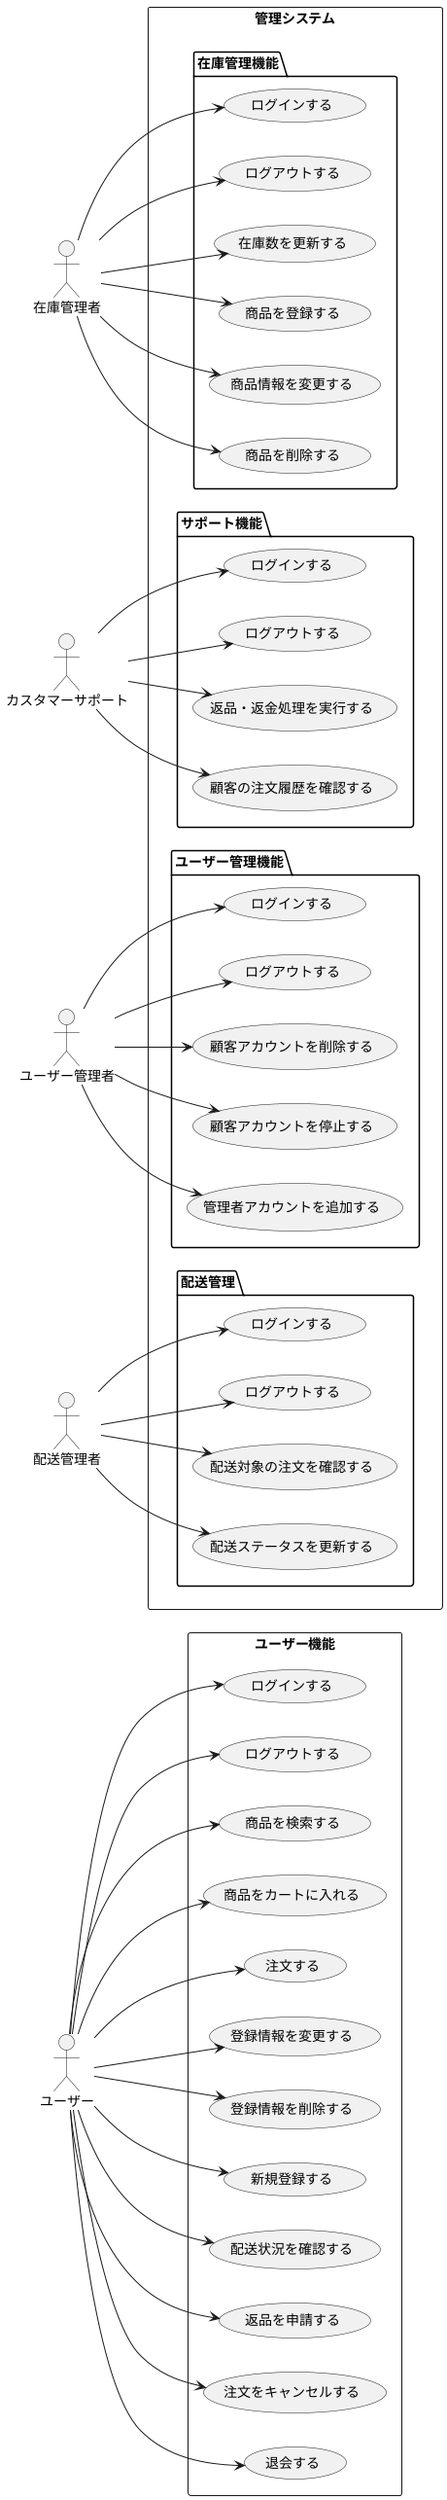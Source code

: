 @startuml クローズユーザーユースケース図_修正版
left to right direction
skinparam actorStyle stick

' --- アクターの定義 ---
actor ユーザー
actor 在庫管理者
actor カスタマーサポート
actor ユーザー管理者
actor 配送管理者

' --- 顧客向けユーザー (変更なし) ---
rectangle ユーザー機能 {
    usecase "ログインする" as login_u
    usecase "ログアウトする" as logout_u
    ユーザー --> (商品を検索する)
    ユーザー --> (商品をカートに入れる)
    ユーザー --> (注文する)
    ユーザー --> (登録情報を変更する)
    ユーザー --> (登録情報を削除する)
    ユーザー --> (新規登録する)
    ユーザー --> login_u
    ユーザー --> logout_u
    ユーザー --> (配送状況を確認する)
    ユーザー --> (返品を申請する)
    ユーザー --> (注文をキャンセルする)
    ユーザー --> (退会する)
}

' --- 管理システム (修正箇所) ---
rectangle 管理システム {

    package 在庫管理機能 {
        usecase "ログインする" as z_login
        usecase "ログアウトする" as z_logout
        在庫管理者 --> z_login
        在庫管理者 --> z_logout
        
        ' 在庫管理の分割、スラッシュの排除
        在庫管理者 --> (在庫数を更新する) 
        在庫管理者 --> (商品を登録する)
        在庫管理者 --> (商品情報を変更する)
        在庫管理者 --> (商品を削除する)
    }

    package サポート機能 {
        usecase "ログインする" as s_login
        usecase "ログアウトする" as s_logout
        カスタマーサポート --> (返品・返金処理を実行する)
        カスタマーサポート --> (顧客の注文履歴を確認する)
        カスタマーサポート --> s_login
        カスタマーサポート --> s_logout
    }
    
    package ユーザー管理機能 {
        usecase "ログインする" as u_login
        usecase "ログアウトする" as u_logout
        
        ' ユーザー管理・サイト設定を削除
        ' ユーザー追加のユースケースを修正
        ユーザー管理者 --> (顧客アカウントを削除する)
        ユーザー管理者 --> (顧客アカウントを停止する)
        ユーザー管理者 --> u_login
        ユーザー管理者 --> u_logout
        ユーザー管理者 --> (管理者アカウントを追加する)
    }
    
    package 配送管理 {
        usecase "ログインする" as d_log
        usecase "ログアウトする" as d_out
        
        ' 注文一覧（名詞）を削除し、動詞句に変更
        配送管理者 --> (配送対象の注文を確認する) 
        配送管理者 --> (配送ステータスを更新する)
        配送管理者 --> d_log
        配送管理者 --> d_out
    }
}

@enduml
